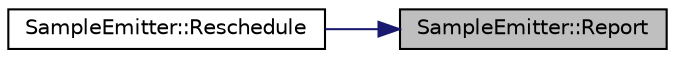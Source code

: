 digraph "SampleEmitter::Report"
{
 // LATEX_PDF_SIZE
  edge [fontname="Helvetica",fontsize="10",labelfontname="Helvetica",labelfontsize="10"];
  node [fontname="Helvetica",fontsize="10",shape=record];
  rankdir="RL";
  Node1 [label="SampleEmitter::Report",height=0.2,width=0.4,color="black", fillcolor="grey75", style="filled", fontcolor="black",tooltip=" "];
  Node1 -> Node2 [dir="back",color="midnightblue",fontsize="10",style="solid",fontname="Helvetica"];
  Node2 [label="SampleEmitter::Reschedule",height=0.2,width=0.4,color="black", fillcolor="white", style="filled",URL="$class_sample_emitter.html#a805c4a586df173b817701286fa9f44e3",tooltip=" "];
}
